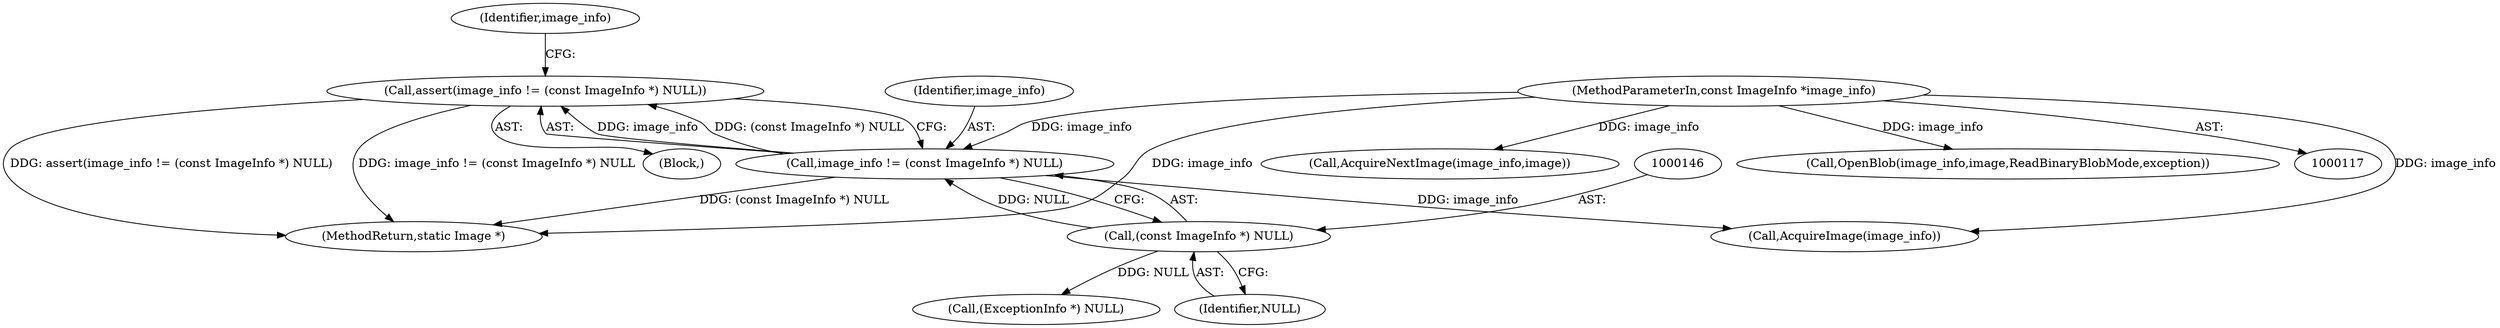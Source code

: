 digraph "0_ImageMagick_ca0c886abd6d3ef335eb74150cd23b89ebd17135@API" {
"1000142" [label="(Call,assert(image_info != (const ImageInfo *) NULL))"];
"1000143" [label="(Call,image_info != (const ImageInfo *) NULL)"];
"1000118" [label="(MethodParameterIn,const ImageInfo *image_info)"];
"1000145" [label="(Call,(const ImageInfo *) NULL)"];
"1000120" [label="(Block,)"];
"1000172" [label="(Call,(ExceptionInfo *) NULL)"];
"1000183" [label="(Call,AcquireImage(image_info))"];
"1000145" [label="(Call,(const ImageInfo *) NULL)"];
"1000142" [label="(Call,assert(image_info != (const ImageInfo *) NULL))"];
"1002277" [label="(Call,AcquireNextImage(image_info,image))"];
"1000151" [label="(Identifier,image_info)"];
"1000147" [label="(Identifier,NULL)"];
"1002330" [label="(MethodReturn,static Image *)"];
"1000143" [label="(Call,image_info != (const ImageInfo *) NULL)"];
"1000118" [label="(MethodParameterIn,const ImageInfo *image_info)"];
"1000187" [label="(Call,OpenBlob(image_info,image,ReadBinaryBlobMode,exception))"];
"1000144" [label="(Identifier,image_info)"];
"1000142" -> "1000120"  [label="AST: "];
"1000142" -> "1000143"  [label="CFG: "];
"1000143" -> "1000142"  [label="AST: "];
"1000151" -> "1000142"  [label="CFG: "];
"1000142" -> "1002330"  [label="DDG: assert(image_info != (const ImageInfo *) NULL)"];
"1000142" -> "1002330"  [label="DDG: image_info != (const ImageInfo *) NULL"];
"1000143" -> "1000142"  [label="DDG: image_info"];
"1000143" -> "1000142"  [label="DDG: (const ImageInfo *) NULL"];
"1000143" -> "1000145"  [label="CFG: "];
"1000144" -> "1000143"  [label="AST: "];
"1000145" -> "1000143"  [label="AST: "];
"1000143" -> "1002330"  [label="DDG: (const ImageInfo *) NULL"];
"1000118" -> "1000143"  [label="DDG: image_info"];
"1000145" -> "1000143"  [label="DDG: NULL"];
"1000143" -> "1000183"  [label="DDG: image_info"];
"1000118" -> "1000117"  [label="AST: "];
"1000118" -> "1002330"  [label="DDG: image_info"];
"1000118" -> "1000183"  [label="DDG: image_info"];
"1000118" -> "1000187"  [label="DDG: image_info"];
"1000118" -> "1002277"  [label="DDG: image_info"];
"1000145" -> "1000147"  [label="CFG: "];
"1000146" -> "1000145"  [label="AST: "];
"1000147" -> "1000145"  [label="AST: "];
"1000145" -> "1000172"  [label="DDG: NULL"];
}
